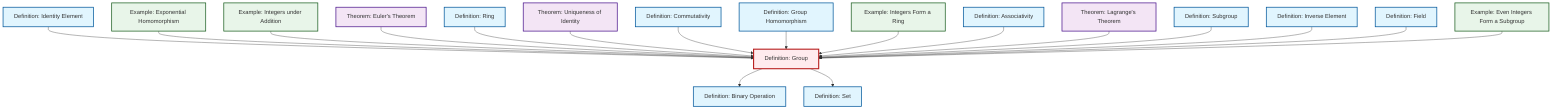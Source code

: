 graph TD
    classDef definition fill:#e1f5fe,stroke:#01579b,stroke-width:2px
    classDef theorem fill:#f3e5f5,stroke:#4a148c,stroke-width:2px
    classDef axiom fill:#fff3e0,stroke:#e65100,stroke-width:2px
    classDef example fill:#e8f5e9,stroke:#1b5e20,stroke-width:2px
    classDef current fill:#ffebee,stroke:#b71c1c,stroke-width:3px
    def-ring["Definition: Ring"]:::definition
    ex-integers-ring["Example: Integers Form a Ring"]:::example
    def-inverse-element["Definition: Inverse Element"]:::definition
    def-set["Definition: Set"]:::definition
    ex-exponential-homomorphism["Example: Exponential Homomorphism"]:::example
    ex-even-integers-subgroup["Example: Even Integers Form a Subgroup"]:::example
    def-commutativity["Definition: Commutativity"]:::definition
    def-binary-operation["Definition: Binary Operation"]:::definition
    def-group["Definition: Group"]:::definition
    def-identity-element["Definition: Identity Element"]:::definition
    thm-euler["Theorem: Euler's Theorem"]:::theorem
    def-associativity["Definition: Associativity"]:::definition
    ex-integers-addition["Example: Integers under Addition"]:::example
    thm-unique-identity["Theorem: Uniqueness of Identity"]:::theorem
    thm-lagrange["Theorem: Lagrange's Theorem"]:::theorem
    def-field["Definition: Field"]:::definition
    def-subgroup["Definition: Subgroup"]:::definition
    def-homomorphism["Definition: Group Homomorphism"]:::definition
    def-identity-element --> def-group
    ex-exponential-homomorphism --> def-group
    ex-integers-addition --> def-group
    thm-euler --> def-group
    def-ring --> def-group
    thm-unique-identity --> def-group
    def-commutativity --> def-group
    def-homomorphism --> def-group
    ex-integers-ring --> def-group
    def-associativity --> def-group
    thm-lagrange --> def-group
    def-subgroup --> def-group
    def-inverse-element --> def-group
    def-group --> def-binary-operation
    def-field --> def-group
    ex-even-integers-subgroup --> def-group
    def-group --> def-set
    class def-group current